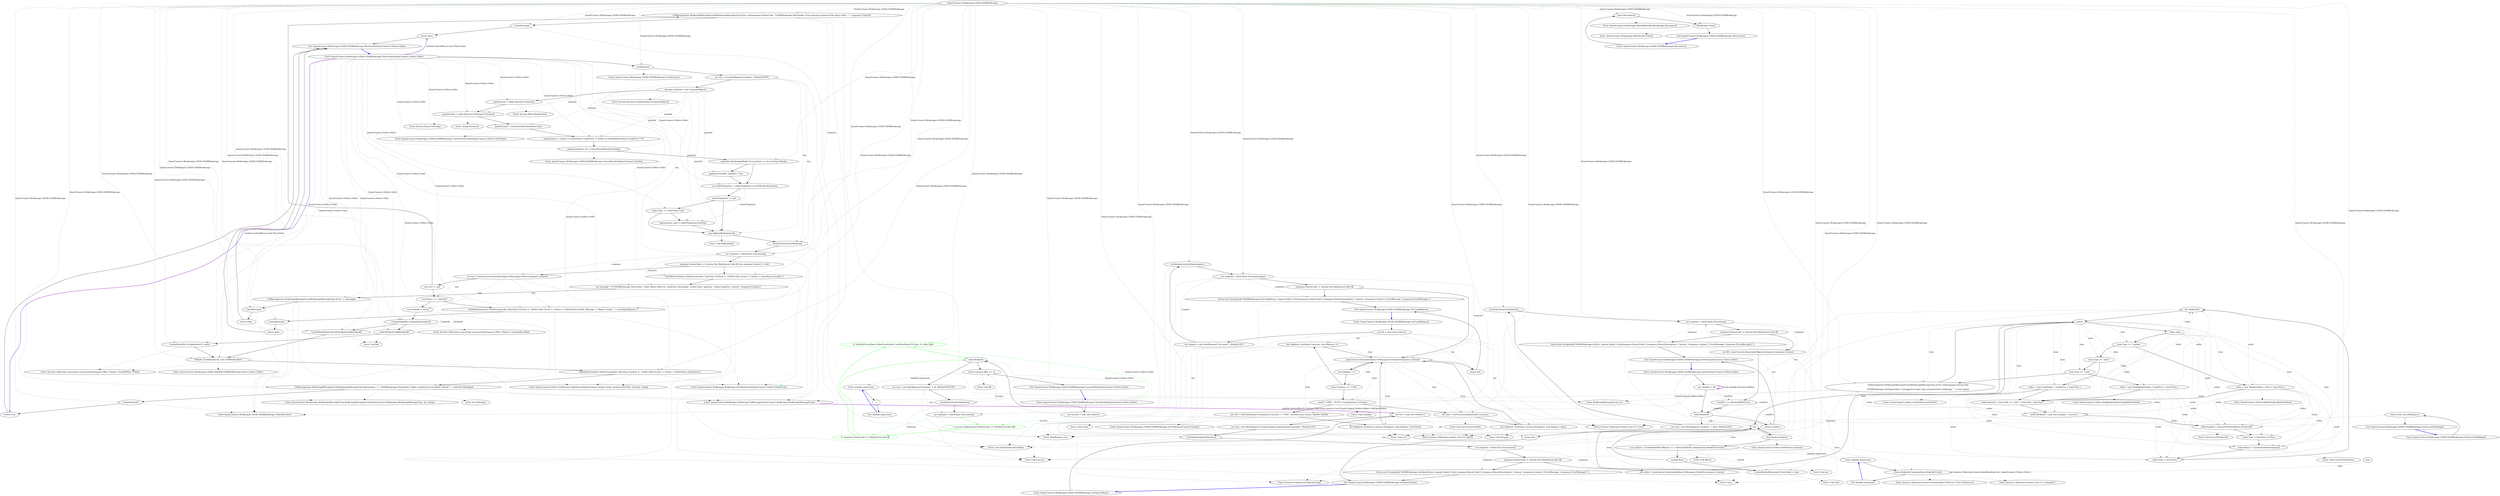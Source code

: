 digraph  {
d79 [cluster="QuantConnect.Brokerages.GDAX.GDAXBrokerage.CancelOrder(QuantConnect.Orders.Order)", color=green, community=0, label="0: OnOrderEvent(new OrderEvent(order, LastHeartbeatUtcTime, 0, order.Tag))", span="149-149"];
d179 [label="QuantConnect.Brokerages.GDAX.GDAXBrokerage", span=""];
d71 [cluster="QuantConnect.Brokerages.GDAX.GDAXBrokerage.CancelOrder(QuantConnect.Orders.Order)", label="Entry QuantConnect.Brokerages.GDAX.GDAXBrokerage.CancelOrder(QuantConnect.Orders.Order)", span="137-137"];
d78 [cluster="QuantConnect.Brokerages.GDAX.GDAXBrokerage.CancelOrder(QuantConnect.Orders.Order)", color=green, community=1, label="0: response.StatusCode == HttpStatusCode.OK", span="147-147"];
d73 [cluster="QuantConnect.Brokerages.GDAX.GDAXBrokerage.CancelOrder(QuantConnect.Orders.Order)", label="order.BrokerId", span="141-141"];
d59 [cluster="QuantConnect.Orders.OrderEvent.OrderEvent(QuantConnect.Orders.Order, System.DateTime, decimal, string)", label="Entry QuantConnect.Orders.OrderEvent.OrderEvent(QuantConnect.Orders.Order, System.DateTime, decimal, string)", span="144-144"];
d60 [cluster="QuantConnect.Brokerages.Brokerage.OnOrderEvent(QuantConnect.Orders.OrderEvent)", label="Entry QuantConnect.Brokerages.Brokerage.OnOrderEvent(QuantConnect.Orders.OrderEvent)", span="113-113"];
d77 [cluster="QuantConnect.Brokerages.GDAX.GDAXBrokerage.CancelOrder(QuantConnect.Orders.Order)", color=green, community=0, label="1: success.Add(response.StatusCode == HttpStatusCode.OK)", span="146-146"];
d72 [cluster="QuantConnect.Brokerages.GDAX.GDAXBrokerage.CancelOrder(QuantConnect.Orders.Order)", label="var success = new List<bool>()", span="139-139"];
d76 [cluster="QuantConnect.Brokerages.GDAX.GDAXBrokerage.CancelOrder(QuantConnect.Orders.Order)", label="var response = RestClient.Execute(req)", span="145-145"];
d83 [cluster="System.Collections.Generic.List<T>.Add(T)", label="Entry System.Collections.Generic.List<T>.Add(T)", span="0-0"];
d1 [cluster="QuantConnect.Brokerages.GDAX.GDAXBrokerage.PlaceOrder(QuantConnect.Orders.Order)", label="LockStream()", span="43-43"];
d9 [cluster="QuantConnect.Brokerages.GDAX.GDAXBrokerage.PlaceOrder(QuantConnect.Orders.Order)", label="_algorithm.BrokerageModel.AccountType == AccountType.Margin", span="55-55"];
d16 [cluster="QuantConnect.Brokerages.GDAX.GDAXBrokerage.PlaceOrder(QuantConnect.Orders.Order)", label="GetAuthenticationToken(req)", span="71-71"];
d17 [cluster="QuantConnect.Brokerages.GDAX.GDAXBrokerage.PlaceOrder(QuantConnect.Orders.Order)", label="var response = RestClient.Execute(req)", span="72-72"];
d21 [cluster="QuantConnect.Brokerages.GDAX.GDAXBrokerage.PlaceOrder(QuantConnect.Orders.Order)", label="OnMessage(new BrokerageMessageEvent(BrokerageMessageType.Error, (int)response.StatusCode, ''GDAXBrokerage.PlaceOrder: Error parsing response from place order: '' + response.Content))", span="80-80"];
d22 [cluster="QuantConnect.Brokerages.GDAX.GDAXBrokerage.PlaceOrder(QuantConnect.Orders.Order)", label="UnlockStream()", span="81-81"];
d25 [cluster="QuantConnect.Brokerages.GDAX.GDAXBrokerage.PlaceOrder(QuantConnect.Orders.Order)", label="OnOrderEvent(new OrderEvent(order, DateTime.UtcNow, 0, ''GDAX Order Event'') { Status = OrderStatus.Invalid, Message = ''Reject reason: '' + raw.RejectReason })", span="87-87"];
d26 [cluster="QuantConnect.Brokerages.GDAX.GDAXBrokerage.PlaceOrder(QuantConnect.Orders.Order)", label="UnlockStream()", span="88-88"];
d29 [cluster="QuantConnect.Brokerages.GDAX.GDAXBrokerage.PlaceOrder(QuantConnect.Orders.Order)", label="CachedOrderIDs.ContainsKey(order.Id)", span="93-93"];
d30 [cluster="QuantConnect.Brokerages.GDAX.GDAXBrokerage.PlaceOrder(QuantConnect.Orders.Order)", label="CachedOrderIDs[order.Id].BrokerId.Add(brokerId)", span="95-95"];
d32 [cluster="QuantConnect.Brokerages.GDAX.GDAXBrokerage.PlaceOrder(QuantConnect.Orders.Order)", label="CachedOrderIDs.TryAdd(order.Id, order)", span="100-100"];
d33 [cluster="QuantConnect.Brokerages.GDAX.GDAXBrokerage.PlaceOrder(QuantConnect.Orders.Order)", label="FillSplit.TryAdd(order.Id, new GDAXFill(order))", span="104-104"];
d34 [cluster="QuantConnect.Brokerages.GDAX.GDAXBrokerage.PlaceOrder(QuantConnect.Orders.Order)", label="OnOrderEvent(new OrderEvent(order, DateTime.UtcNow, 0, ''GDAX Order Event'') { Status = OrderStatus.Submitted })", span="107-107"];
d35 [cluster="QuantConnect.Brokerages.GDAX.GDAXBrokerage.PlaceOrder(QuantConnect.Orders.Order)", label="OnMessage(new BrokerageMessageEvent(BrokerageMessageType.Information, -1, ''GDAXBrokerage.PlaceOrder: Order completed successfully orderid:'' + order.Id.ToString()))", span="109-109"];
d36 [cluster="QuantConnect.Brokerages.GDAX.GDAXBrokerage.PlaceOrder(QuantConnect.Orders.Order)", label="UnlockStream()", span="110-110"];
d38 [cluster="QuantConnect.Brokerages.GDAX.GDAXBrokerage.PlaceOrder(QuantConnect.Orders.Order)", label="OnOrderEvent(new OrderEvent(order, DateTime.UtcNow, 0, ''GDAX Order Event'') { Status = OrderStatus.Invalid })", span="114-114"];
d40 [cluster="QuantConnect.Brokerages.GDAX.GDAXBrokerage.PlaceOrder(QuantConnect.Orders.Order)", label="OnMessage(new BrokerageMessageEvent(BrokerageMessageType.Error, -1, message))", span="117-117"];
d41 [cluster="QuantConnect.Brokerages.GDAX.GDAXBrokerage.PlaceOrder(QuantConnect.Orders.Order)", label="UnlockStream()", span="118-118"];
d75 [cluster="QuantConnect.Brokerages.GDAX.GDAXBrokerage.CancelOrder(QuantConnect.Orders.Order)", label="GetAuthenticationToken(req)", span="144-144"];
d89 [cluster="QuantConnect.Brokerages.GDAX.GDAXBrokerage.Disconnect()", label="base.Disconnect()", span="161-161"];
d90 [cluster="QuantConnect.Brokerages.GDAX.GDAXBrokerage.Disconnect()", label="WebSocket.Close()", span="163-163"];
d97 [cluster="QuantConnect.Brokerages.GDAX.GDAXBrokerage.GetOpenOrders()", label="GetAuthenticationToken(req)", span="175-175"];
d98 [cluster="QuantConnect.Brokerages.GDAX.GDAXBrokerage.GetOpenOrders()", label="var response = RestClient.Execute(req)", span="176-176"];
d110 [cluster="QuantConnect.Brokerages.GDAX.GDAXBrokerage.GetOpenOrders()", label="OnMessage(new BrokerageMessageEvent(BrokerageMessageType.Error, (int)response.StatusCode,\r\n                        ''GDAXBrokerage.GetOpenOrders: Unsupported order type returned from brokerage: '' + item.Type))", span="201-202"];
d113 [cluster="QuantConnect.Brokerages.GDAX.GDAXBrokerage.GetOpenOrders()", label="order.Symbol = ConvertProductId(item.ProductId)", span="208-208"];
d115 [cluster="QuantConnect.Brokerages.GDAX.GDAXBrokerage.GetOpenOrders()", label="order.Status = ConvertOrderStatus(item)", span="210-210"];
d120 [cluster="QuantConnect.Brokerages.GDAX.GDAXBrokerage.GetOpenOrders()", label="var cached = CachedOrderIDs.Where(c => c.Value.BrokerId.Contains(item.BrokerId.First()))", span="219-219"];
d122 [cluster="QuantConnect.Brokerages.GDAX.GDAXBrokerage.GetOpenOrders()", label="CachedOrderIDs[cached.First().Key] = item", span="222-222"];
d146 [cluster="QuantConnect.Brokerages.GDAX.GDAXBrokerage.GetCashBalance()", label="GetAuthenticationToken(request)", span="254-254"];
d147 [cluster="QuantConnect.Brokerages.GDAX.GDAXBrokerage.GetCashBalance()", label="var response = RestClient.Execute(request)", span="255-255"];
d155 [cluster="QuantConnect.Brokerages.GDAX.GDAXBrokerage.GetCashBalance()", label="var rate = GetConversionRate(item.Currency)", span="272-272"];
d157 [cluster="QuantConnect.Brokerages.GDAX.GDAXBrokerage.GetCashBalance()", label="var tick = GetTick(Symbol.Create(item.Currency + ''USD'', SecurityType.Crypto, Market.GDAX))", span="277-277"];
d171 [cluster="QuantConnect.Brokerages.GDAX.GDAXBrokerage.GetFee(QuantConnect.Orders.Order)", label="GetAuthenticationToken(req)", span="300-300"];
d172 [cluster="QuantConnect.Brokerages.GDAX.GDAXBrokerage.GetFee(QuantConnect.Orders.Order)", label="var response = RestClient.Execute(req)", span="301-301"];
d81 [cluster="QuantConnect.Brokerages.GDAX.GDAXBrokerage.CancelOrder(QuantConnect.Orders.Order)", label="Exit QuantConnect.Brokerages.GDAX.GDAXBrokerage.CancelOrder(QuantConnect.Orders.Order)", span="137-137"];
d74 [cluster="QuantConnect.Brokerages.GDAX.GDAXBrokerage.CancelOrder(QuantConnect.Orders.Order)", label="var req = new RestRequest(''/orders/'' + id, Method.DELETE)", span="143-143"];
d80 [cluster="QuantConnect.Brokerages.GDAX.GDAXBrokerage.CancelOrder(QuantConnect.Orders.Order)", label="return success.All(a => a);", span="153-153"];
d82 [cluster="System.Collections.Generic.List<T>.List()", label="Entry System.Collections.Generic.List<T>.List()", span="0-0"];
d54 [cluster="Unk.Execute", label="Entry Unk.Execute", span=""];
d117 [cluster="QuantConnect.Brokerages.GDAX.GDAXBrokerage.GetOpenOrders()", label="list.Add(order)", span="212-212"];
d153 [cluster="QuantConnect.Brokerages.GDAX.GDAXBrokerage.GetCashBalance()", label="list.Add(new Cash(item.Currency, item.Balance, 1))", span="268-268"];
d156 [cluster="QuantConnect.Brokerages.GDAX.GDAXBrokerage.GetCashBalance()", label="list.Add(new Cash(item.Currency.ToUpper(), item.Balance, rate))", span="273-273"];
d158 [cluster="QuantConnect.Brokerages.GDAX.GDAXBrokerage.GetCashBalance()", label="list.Add(new Cash(item.Currency.ToUpper(), item.Balance, tick.Price))", span="279-279"];
d0 [cluster="QuantConnect.Brokerages.GDAX.GDAXBrokerage.PlaceOrder(QuantConnect.Orders.Order)", label="Entry QuantConnect.Brokerages.GDAX.GDAXBrokerage.PlaceOrder(QuantConnect.Orders.Order)", span="41-41"];
d2 [cluster="QuantConnect.Brokerages.GDAX.GDAXBrokerage.PlaceOrder(QuantConnect.Orders.Order)", label="var req = new RestRequest(''/orders'', Method.POST)", span="45-45"];
d44 [cluster="QuantConnect.Brokerages.GDAX.GDAXBrokerage.LockStream()", label="Entry QuantConnect.Brokerages.GDAX.GDAXBrokerage.LockStream()", span="92-92"];
d8 [cluster="QuantConnect.Brokerages.GDAX.GDAXBrokerage.PlaceOrder(QuantConnect.Orders.Order)", label="payload.product_id = ConvertSymbol(order.Symbol)", span="53-53"];
d10 [cluster="QuantConnect.Brokerages.GDAX.GDAXBrokerage.PlaceOrder(QuantConnect.Orders.Order)", label="payload.overdraft_enabled = true", span="57-57"];
d11 [cluster="QuantConnect.Brokerages.GDAX.GDAXBrokerage.PlaceOrder(QuantConnect.Orders.Order)", label="var orderProperties = order.Properties as GDAXOrderProperties", span="60-60"];
d15 [cluster="QuantConnect.Brokerages.GDAX.GDAXBrokerage.PlaceOrder(QuantConnect.Orders.Order)", label="req.AddJsonBody(payload)", span="69-69"];
d53 [cluster="Unk.GetAuthenticationToken", label="Entry Unk.GetAuthenticationToken", span=""];
d18 [cluster="QuantConnect.Brokerages.GDAX.GDAXBrokerage.PlaceOrder(QuantConnect.Orders.Order)", label="response.StatusCode == System.Net.HttpStatusCode.OK && response.Content != null", span="74-74"];
d19 [cluster="QuantConnect.Brokerages.GDAX.GDAXBrokerage.PlaceOrder(QuantConnect.Orders.Order)", label="var raw = JsonConvert.DeserializeObject<Messages.Order>(response.Content)", span="76-76"];
d39 [cluster="QuantConnect.Brokerages.GDAX.GDAXBrokerage.PlaceOrder(QuantConnect.Orders.Order)", label="var message = $''GDAXBrokerage.PlaceOrder: Order failed Order Id: {order.Id} timestamp: {order.Time} quantity: {order.Quantity} content: {response.Content}''", span="116-116"];
d20 [cluster="QuantConnect.Brokerages.GDAX.GDAXBrokerage.PlaceOrder(QuantConnect.Orders.Order)", label="raw?.Id == null", span="78-78"];
d56 [cluster="BrokerageMessageEvent.cstr", label="Entry BrokerageMessageEvent.cstr", span=""];
d57 [cluster="QuantConnect.Brokerages.Brokerage.OnMessage(QuantConnect.Brokerages.BrokerageMessageEvent)", label="Entry QuantConnect.Brokerages.Brokerage.OnMessage(QuantConnect.Brokerages.BrokerageMessageEvent)", span="170-170"];
d23 [cluster="QuantConnect.Brokerages.GDAX.GDAXBrokerage.PlaceOrder(QuantConnect.Orders.Order)", label="return false;", span="82-82"];
d58 [cluster="QuantConnect.Brokerages.GDAX.GDAXBrokerage.UnlockStream()", label="Entry QuantConnect.Brokerages.GDAX.GDAXBrokerage.UnlockStream()", span="101-101"];
d24 [cluster="QuantConnect.Brokerages.GDAX.GDAXBrokerage.PlaceOrder(QuantConnect.Orders.Order)", label="raw.Status == ''rejected''", span="85-85"];
d27 [cluster="QuantConnect.Brokerages.GDAX.GDAXBrokerage.PlaceOrder(QuantConnect.Orders.Order)", label="return false;", span="89-89"];
d28 [cluster="QuantConnect.Brokerages.GDAX.GDAXBrokerage.PlaceOrder(QuantConnect.Orders.Order)", label="var brokerId = raw.Id", span="92-92"];
d31 [cluster="QuantConnect.Brokerages.GDAX.GDAXBrokerage.PlaceOrder(QuantConnect.Orders.Order)", label="order.BrokerId.Add(brokerId)", span="99-99"];
d61 [cluster="System.Collections.Concurrent.ConcurrentDictionary<TKey, TValue>.ContainsKey(TKey)", label="Entry System.Collections.Concurrent.ConcurrentDictionary<TKey, TValue>.ContainsKey(TKey)", span="0-0"];
d62 [cluster="Unk.Add", label="Entry Unk.Add", span=""];
d63 [cluster="System.Collections.Concurrent.ConcurrentDictionary<TKey, TValue>.TryAdd(TKey, TValue)", label="Entry System.Collections.Concurrent.ConcurrentDictionary<TKey, TValue>.TryAdd(TKey, TValue)", span="0-0"];
d64 [cluster="QuantConnect.Brokerages.GDAX.GDAXFill.GDAXFill(QuantConnect.Orders.Order)", label="Entry QuantConnect.Brokerages.GDAX.GDAXFill.GDAXFill(QuantConnect.Orders.Order)", span="49-49"];
d65 [cluster="QuantConnect.Brokerages.BrokerageMessageEvent.BrokerageMessageEvent(QuantConnect.Brokerages.BrokerageMessageType, int, string)", label="Entry QuantConnect.Brokerages.BrokerageMessageEvent.BrokerageMessageEvent(QuantConnect.Brokerages.BrokerageMessageType, int, string)", span="43-43"];
d66 [cluster="int.ToString()", label="Entry int.ToString()", span="0-0"];
d37 [cluster="QuantConnect.Brokerages.GDAX.GDAXBrokerage.PlaceOrder(QuantConnect.Orders.Order)", label="return true;", span="111-111"];
d42 [cluster="QuantConnect.Brokerages.GDAX.GDAXBrokerage.PlaceOrder(QuantConnect.Orders.Order)", label="return false;", span="119-119"];
d88 [cluster="QuantConnect.Brokerages.GDAX.GDAXBrokerage.Disconnect()", label="Entry QuantConnect.Brokerages.GDAX.GDAXBrokerage.Disconnect()", span="159-159"];
d92 [cluster="QuantConnect.Brokerages.BaseWebsocketsBrokerage.Disconnect()", label="Entry QuantConnect.Brokerages.BaseWebsocketsBrokerage.Disconnect()", span="219-219"];
d91 [cluster="QuantConnect.Brokerages.GDAX.GDAXBrokerage.Disconnect()", label="Exit QuantConnect.Brokerages.GDAX.GDAXBrokerage.Disconnect()", span="159-159"];
d93 [cluster="QuantConnect.Brokerages.IWebSocket.Close()", label="Entry QuantConnect.Brokerages.IWebSocket.Close()", span="45-45"];
d96 [cluster="QuantConnect.Brokerages.GDAX.GDAXBrokerage.GetOpenOrders()", label="var req = new RestRequest(''/orders?status=open&status=pending'', Method.GET)", span="174-174"];
d99 [cluster="QuantConnect.Brokerages.GDAX.GDAXBrokerage.GetOpenOrders()", label="response.StatusCode != System.Net.HttpStatusCode.OK", span="178-178"];
d100 [cluster="QuantConnect.Brokerages.GDAX.GDAXBrokerage.GetOpenOrders()", label="throw new Exception($''GDAXBrokerage.GetOpenOrders: request failed: [{(int) response.StatusCode}] {response.StatusDescription}, Content: {response.Content}, ErrorMessage: {response.ErrorMessage}'');", span="180-180"];
d101 [cluster="QuantConnect.Brokerages.GDAX.GDAXBrokerage.GetOpenOrders()", label="var orders = JsonConvert.DeserializeObject<Messages.Order[]>(response.Content)", span="183-183"];
d102 [cluster="QuantConnect.Brokerages.GDAX.GDAXBrokerage.GetOpenOrders()", label=orders, span="184-184"];
d108 [cluster="QuantConnect.Brokerages.GDAX.GDAXBrokerage.GetOpenOrders()", label="item.Type == ''stop''", span="195-195"];
d103 [cluster="QuantConnect.Brokerages.GDAX.GDAXBrokerage.GetOpenOrders()", label="Order order", span="186-186"];
d105 [cluster="QuantConnect.Brokerages.GDAX.GDAXBrokerage.GetOpenOrders()", label="order = new MarketOrder { Price = item.Price }", span="189-189"];
d107 [cluster="QuantConnect.Brokerages.GDAX.GDAXBrokerage.GetOpenOrders()", label="order = new LimitOrder { LimitPrice = item.Price }", span="193-193"];
d109 [cluster="QuantConnect.Brokerages.GDAX.GDAXBrokerage.GetOpenOrders()", label="order = new StopMarketOrder { StopPrice = item.Price }", span="197-197"];
d112 [cluster="QuantConnect.Brokerages.GDAX.GDAXBrokerage.GetOpenOrders()", label="order.BrokerId = new List<string> { item.Id }", span="207-207"];
d114 [cluster="QuantConnect.Brokerages.GDAX.GDAXBrokerage.GetOpenOrders()", label="order.Time = DateTime.UtcNow", span="209-209"];
d129 [cluster="Unk.ConvertProductId", label="Entry Unk.ConvertProductId", span=""];
d116 [cluster="QuantConnect.Brokerages.GDAX.GDAXBrokerage.GetOpenOrders()", label="order.Price = item.Price", span="211-211"];
d130 [cluster="Unk.ConvertOrderStatus", label="Entry Unk.ConvertOrderStatus", span=""];
d118 [cluster="QuantConnect.Brokerages.GDAX.GDAXBrokerage.GetOpenOrders()", label=list, span="215-215"];
d119 [cluster="QuantConnect.Brokerages.GDAX.GDAXBrokerage.GetOpenOrders()", label="item.Status.IsOpen()", span="217-217"];
d121 [cluster="QuantConnect.Brokerages.GDAX.GDAXBrokerage.GetOpenOrders()", label="cached.Any()", span="220-220"];
d132 [cluster="Unk.Where", label="Entry Unk.Where", span=""];
d135 [cluster="lambda expression", label="Entry lambda expression", span="219-219"];
d134 [cluster="Unk.First", label="Entry Unk.First", span=""];
d145 [cluster="QuantConnect.Brokerages.GDAX.GDAXBrokerage.GetCashBalance()", label="var request = new RestRequest(''/accounts'', Method.GET)", span="253-253"];
d148 [cluster="QuantConnect.Brokerages.GDAX.GDAXBrokerage.GetCashBalance()", label="response.StatusCode != System.Net.HttpStatusCode.OK", span="257-257"];
d149 [cluster="QuantConnect.Brokerages.GDAX.GDAXBrokerage.GetCashBalance()", label="throw new Exception($''GDAXBrokerage.GetCashBalance: request failed: [{(int)response.StatusCode}] {response.StatusDescription}, Content: {response.Content}, ErrorMessage: {response.ErrorMessage}'');", span="259-259"];
d150 [cluster="QuantConnect.Brokerages.GDAX.GDAXBrokerage.GetCashBalance()", label="JsonConvert.DeserializeObject<Messages.Account[]>(response.Content)", span="262-262"];
d154 [cluster="QuantConnect.Brokerages.GDAX.GDAXBrokerage.GetCashBalance()", label="new[] {''GBP'', ''EUR''}.Contains(item.Currency)", span="270-270"];
d163 [cluster="Unk.GetConversionRate", label="Entry Unk.GetConversionRate", span=""];
d165 [cluster="Unk.Create", label="Entry Unk.Create", span=""];
d166 [cluster="QuantConnect.Brokerages.GDAX.GDAXBrokerage.GetTick(QuantConnect.Symbol)", label="Entry QuantConnect.Brokerages.GDAX.GDAXBrokerage.GetTick(QuantConnect.Symbol)", span="428-428"];
d170 [cluster="QuantConnect.Brokerages.GDAX.GDAXBrokerage.GetFee(QuantConnect.Orders.Order)", label="var req = new RestRequest(''/orders/'' + item, Method.GET)", span="299-299"];
d173 [cluster="QuantConnect.Brokerages.GDAX.GDAXBrokerage.GetFee(QuantConnect.Orders.Order)", label="response.StatusCode != System.Net.HttpStatusCode.OK", span="303-303"];
d174 [cluster="QuantConnect.Brokerages.GDAX.GDAXBrokerage.GetFee(QuantConnect.Orders.Order)", label="throw new Exception($''GDAXBrokerage.GetFee: request failed: [{(int)response.StatusCode}] {response.StatusDescription}, Content: {response.Content}, ErrorMessage: {response.ErrorMessage}'');", span="305-305"];
d175 [cluster="QuantConnect.Brokerages.GDAX.GDAXBrokerage.GetFee(QuantConnect.Orders.Order)", label="var fill = JsonConvert.DeserializeObject<dynamic>(response.Content)", span="308-308"];
d45 [cluster="RestRequest.cstr", label="Entry RestRequest.cstr", span=""];
d84 [cluster="Unk.All", label="Entry Unk.All", span=""];
d85 [cluster="lambda expression", label="Entry lambda expression", span="153-153"];
d95 [cluster="QuantConnect.Brokerages.GDAX.GDAXBrokerage.GetOpenOrders()", label="var list = new List<Order>()", span="172-172"];
d141 [cluster="QuantConnect.Brokerages.GDAX.GDAXBrokerage.GetAccountHoldings()", label="return new List<Holding>();", span="242-242"];
d144 [cluster="QuantConnect.Brokerages.GDAX.GDAXBrokerage.GetCashBalance()", label="var list = new List<Cash>()", span="251-251"];
d152 [cluster="QuantConnect.Brokerages.GDAX.GDAXBrokerage.GetCashBalance()", label="item.Currency == ''USD''", span="266-266"];
d161 [cluster="Cash.cstr", label="Entry Cash.cstr", span=""];
d164 [cluster="Unk.ToUpper", label="Entry Unk.ToUpper", span=""];
d43 [cluster="QuantConnect.Brokerages.GDAX.GDAXBrokerage.PlaceOrder(QuantConnect.Orders.Order)", label="Exit QuantConnect.Brokerages.GDAX.GDAXBrokerage.PlaceOrder(QuantConnect.Orders.Order)", span="41-41"];
d4 [cluster="QuantConnect.Brokerages.GDAX.GDAXBrokerage.PlaceOrder(QuantConnect.Orders.Order)", label="payload.size = Math.Abs(order.Quantity)", span="49-49"];
d5 [cluster="QuantConnect.Brokerages.GDAX.GDAXBrokerage.PlaceOrder(QuantConnect.Orders.Order)", label="payload.side = order.Direction.ToString().ToLower()", span="50-50"];
d6 [cluster="QuantConnect.Brokerages.GDAX.GDAXBrokerage.PlaceOrder(QuantConnect.Orders.Order)", label="payload.type = ConvertOrderType(order.Type)", span="51-51"];
d7 [cluster="QuantConnect.Brokerages.GDAX.GDAXBrokerage.PlaceOrder(QuantConnect.Orders.Order)", label="payload.price = (order as LimitOrder)?.LimitPrice ?? ((order as StopMarketOrder)?.StopPrice ?? 0)", span="52-52"];
d13 [cluster="QuantConnect.Brokerages.GDAX.GDAXBrokerage.PlaceOrder(QuantConnect.Orders.Order)", label="order.Type == OrderType.Limit", span="63-63"];
d3 [cluster="QuantConnect.Brokerages.GDAX.GDAXBrokerage.PlaceOrder(QuantConnect.Orders.Order)", label="dynamic payload = new ExpandoObject()", span="47-47"];
d51 [cluster="QuantConnect.Brokerages.GDAX.GDAXBrokerage.ConvertSymbol(QuantConnect.Symbol)", label="Entry QuantConnect.Brokerages.GDAX.GDAXBrokerage.ConvertSymbol(QuantConnect.Symbol)", span="127-127"];
d12 [cluster="QuantConnect.Brokerages.GDAX.GDAXBrokerage.PlaceOrder(QuantConnect.Orders.Order)", label="orderProperties != null", span="61-61"];
d14 [cluster="QuantConnect.Brokerages.GDAX.GDAXBrokerage.PlaceOrder(QuantConnect.Orders.Order)", label="payload.post_only = orderProperties.PostOnly", span="65-65"];
d52 [cluster="Unk.AddJsonBody", label="Entry Unk.AddJsonBody", span=""];
d55 [cluster="Unk.>", label="Entry Unk.>", span=""];
d124 [cluster="QuantConnect.Brokerages.GDAX.GDAXBrokerage.GetOpenOrders()", label="Exit QuantConnect.Brokerages.GDAX.GDAXBrokerage.GetOpenOrders()", span="170-170"];
d125 [cluster="System.Exception.Exception(string)", label="Entry System.Exception.Exception(string)", span="0-0"];
d104 [cluster="QuantConnect.Brokerages.GDAX.GDAXBrokerage.GetOpenOrders()", label="item.Type == ''market''", span="187-187"];
d106 [cluster="QuantConnect.Brokerages.GDAX.GDAXBrokerage.GetOpenOrders()", label="item.Type == ''limit''", span="191-191"];
d111 [cluster="QuantConnect.Brokerages.GDAX.GDAXBrokerage.GetOpenOrders()", label="order.Quantity = item.Side == ''sell'' ? -item.Size : item.Size", span="206-206"];
d126 [cluster="QuantConnect.Orders.MarketOrder.MarketOrder()", label="Entry QuantConnect.Orders.MarketOrder.MarketOrder()", span="29-29"];
d127 [cluster="QuantConnect.Orders.LimitOrder.LimitOrder()", label="Entry QuantConnect.Orders.LimitOrder.LimitOrder()", span="42-42"];
d128 [cluster="QuantConnect.Orders.StopMarketOrder.StopMarketOrder()", label="Entry QuantConnect.Orders.StopMarketOrder.StopMarketOrder()", span="42-42"];
d123 [cluster="QuantConnect.Brokerages.GDAX.GDAXBrokerage.GetOpenOrders()", label="return list;", span="227-227"];
d136 [cluster="lambda expression", label="c.Value.BrokerId.Contains(item.BrokerId.First())", span="219-219"];
d131 [cluster="QuantConnect.Orders.OrderStatus.IsOpen()", label="Entry QuantConnect.Orders.OrderStatus.IsOpen()", span="39-39"];
d133 [cluster="Unk.Any", label="Entry Unk.Any", span=""];
d137 [cluster="lambda expression", label="Exit lambda expression", span="219-219"];
d160 [cluster="QuantConnect.Brokerages.GDAX.GDAXBrokerage.GetCashBalance()", label="Exit QuantConnect.Brokerages.GDAX.GDAXBrokerage.GetCashBalance()", span="249-249"];
d151 [cluster="QuantConnect.Brokerages.GDAX.GDAXBrokerage.GetCashBalance()", label="item.Balance > 0", span="264-264"];
d159 [cluster="QuantConnect.Brokerages.GDAX.GDAXBrokerage.GetCashBalance()", label="return list;", span="284-284"];
d162 [cluster="Unk.Contains", label="Entry Unk.Contains", span=""];
d169 [cluster="QuantConnect.Brokerages.GDAX.GDAXBrokerage.GetFee(QuantConnect.Orders.Order)", label="order.BrokerId", span="297-297"];
d178 [cluster="QuantConnect.Brokerages.GDAX.GDAXBrokerage.GetFee(QuantConnect.Orders.Order)", label="Exit QuantConnect.Brokerages.GDAX.GDAXBrokerage.GetFee(QuantConnect.Orders.Order)", span="293-293"];
d176 [cluster="QuantConnect.Brokerages.GDAX.GDAXBrokerage.GetFee(QuantConnect.Orders.Order)", label="totalFee += (decimal)fill.fill_fees", span="310-310"];
d87 [cluster="lambda expression", label="Exit lambda expression", span="153-153"];
d86 [cluster="lambda expression", label=a, span="153-153"];
d94 [cluster="QuantConnect.Brokerages.GDAX.GDAXBrokerage.GetOpenOrders()", label="Entry QuantConnect.Brokerages.GDAX.GDAXBrokerage.GetOpenOrders()", span="170-170"];
d140 [cluster="QuantConnect.Brokerages.GDAX.GDAXBrokerage.GetAccountHoldings()", label="Entry QuantConnect.Brokerages.GDAX.GDAXBrokerage.GetAccountHoldings()", span="235-235"];
d142 [cluster="QuantConnect.Brokerages.GDAX.GDAXBrokerage.GetAccountHoldings()", label="Exit QuantConnect.Brokerages.GDAX.GDAXBrokerage.GetAccountHoldings()", span="235-235"];
d143 [cluster="QuantConnect.Brokerages.GDAX.GDAXBrokerage.GetCashBalance()", label="Entry QuantConnect.Brokerages.GDAX.GDAXBrokerage.GetCashBalance()", span="249-249"];
d47 [cluster="System.Math.Abs(decimal)", label="Entry System.Math.Abs(decimal)", span="0-0"];
d48 [cluster="System.Enum.ToString()", label="Entry System.Enum.ToString()", span="0-0"];
d49 [cluster="string.ToLower()", label="Entry string.ToLower()", span="0-0"];
d50 [cluster="QuantConnect.Brokerages.GDAX.GDAXBrokerage.ConvertOrderType(QuantConnect.Orders.OrderType)", label="Entry QuantConnect.Brokerages.GDAX.GDAXBrokerage.ConvertOrderType(QuantConnect.Orders.OrderType)", span="98-98"];
d46 [cluster="System.Dynamic.ExpandoObject.ExpandoObject()", label="Entry System.Dynamic.ExpandoObject.ExpandoObject()", span="0-0"];
d180 [label=item, span=""];
d138 [cluster="System.Collections.Generic.IEnumerable<TSource>.First<TSource>()", label="Entry System.Collections.Generic.IEnumerable<TSource>.First<TSource>()", span="0-0"];
d139 [cluster="System.Collections.Generic.List<T>.Contains(T)", label="Entry System.Collections.Generic.List<T>.Contains(T)", span="0-0"];
d167 [cluster="QuantConnect.Brokerages.GDAX.GDAXBrokerage.GetFee(QuantConnect.Orders.Order)", label="Entry QuantConnect.Brokerages.GDAX.GDAXBrokerage.GetFee(QuantConnect.Orders.Order)", span="293-293"];
d168 [cluster="QuantConnect.Brokerages.GDAX.GDAXBrokerage.GetFee(QuantConnect.Orders.Order)", label="var totalFee = 0m", span="295-295"];
d177 [cluster="QuantConnect.Brokerages.GDAX.GDAXBrokerage.GetFee(QuantConnect.Orders.Order)", label="return totalFee;", span="313-313"];
d79 -> d73  [color=green, key=0, style=solid];
d79 -> d59  [color=green, key=2, style=dotted];
d79 -> d60  [color=green, key=2, style=dotted];
d179 -> d79  [color=green, key=1, label="QuantConnect.Brokerages.GDAX.GDAXBrokerage", style=dashed];
d179 -> d1  [color=darkseagreen4, key=1, label="QuantConnect.Brokerages.GDAX.GDAXBrokerage", style=dashed];
d179 -> d9  [color=darkseagreen4, key=1, label="QuantConnect.Brokerages.GDAX.GDAXBrokerage", style=dashed];
d179 -> d16  [color=darkseagreen4, key=1, label="QuantConnect.Brokerages.GDAX.GDAXBrokerage", style=dashed];
d179 -> d17  [color=darkseagreen4, key=1, label="QuantConnect.Brokerages.GDAX.GDAXBrokerage", style=dashed];
d179 -> d21  [color=darkseagreen4, key=1, label="QuantConnect.Brokerages.GDAX.GDAXBrokerage", style=dashed];
d179 -> d22  [color=darkseagreen4, key=1, label="QuantConnect.Brokerages.GDAX.GDAXBrokerage", style=dashed];
d179 -> d25  [color=darkseagreen4, key=1, label="QuantConnect.Brokerages.GDAX.GDAXBrokerage", style=dashed];
d179 -> d26  [color=darkseagreen4, key=1, label="QuantConnect.Brokerages.GDAX.GDAXBrokerage", style=dashed];
d179 -> d29  [color=darkseagreen4, key=1, label="QuantConnect.Brokerages.GDAX.GDAXBrokerage", style=dashed];
d179 -> d30  [color=darkseagreen4, key=1, label="QuantConnect.Brokerages.GDAX.GDAXBrokerage", style=dashed];
d179 -> d32  [color=darkseagreen4, key=1, label="QuantConnect.Brokerages.GDAX.GDAXBrokerage", style=dashed];
d179 -> d33  [color=darkseagreen4, key=1, label="QuantConnect.Brokerages.GDAX.GDAXBrokerage", style=dashed];
d179 -> d34  [color=darkseagreen4, key=1, label="QuantConnect.Brokerages.GDAX.GDAXBrokerage", style=dashed];
d179 -> d35  [color=darkseagreen4, key=1, label="QuantConnect.Brokerages.GDAX.GDAXBrokerage", style=dashed];
d179 -> d36  [color=darkseagreen4, key=1, label="QuantConnect.Brokerages.GDAX.GDAXBrokerage", style=dashed];
d179 -> d38  [color=darkseagreen4, key=1, label="QuantConnect.Brokerages.GDAX.GDAXBrokerage", style=dashed];
d179 -> d40  [color=darkseagreen4, key=1, label="QuantConnect.Brokerages.GDAX.GDAXBrokerage", style=dashed];
d179 -> d41  [color=darkseagreen4, key=1, label="QuantConnect.Brokerages.GDAX.GDAXBrokerage", style=dashed];
d179 -> d75  [color=darkseagreen4, key=1, label="QuantConnect.Brokerages.GDAX.GDAXBrokerage", style=dashed];
d179 -> d76  [color=darkseagreen4, key=1, label="QuantConnect.Brokerages.GDAX.GDAXBrokerage", style=dashed];
d179 -> d89  [color=darkseagreen4, key=1, label="QuantConnect.Brokerages.GDAX.GDAXBrokerage", style=dashed];
d179 -> d90  [color=darkseagreen4, key=1, label="QuantConnect.Brokerages.GDAX.GDAXBrokerage", style=dashed];
d179 -> d97  [color=darkseagreen4, key=1, label="QuantConnect.Brokerages.GDAX.GDAXBrokerage", style=dashed];
d179 -> d98  [color=darkseagreen4, key=1, label="QuantConnect.Brokerages.GDAX.GDAXBrokerage", style=dashed];
d179 -> d110  [color=darkseagreen4, key=1, label="QuantConnect.Brokerages.GDAX.GDAXBrokerage", style=dashed];
d179 -> d113  [color=darkseagreen4, key=1, label="QuantConnect.Brokerages.GDAX.GDAXBrokerage", style=dashed];
d179 -> d115  [color=darkseagreen4, key=1, label="QuantConnect.Brokerages.GDAX.GDAXBrokerage", style=dashed];
d179 -> d120  [color=darkseagreen4, key=1, label="QuantConnect.Brokerages.GDAX.GDAXBrokerage", style=dashed];
d179 -> d122  [color=darkseagreen4, key=1, label="QuantConnect.Brokerages.GDAX.GDAXBrokerage", style=dashed];
d179 -> d146  [color=darkseagreen4, key=1, label="QuantConnect.Brokerages.GDAX.GDAXBrokerage", style=dashed];
d179 -> d147  [color=darkseagreen4, key=1, label="QuantConnect.Brokerages.GDAX.GDAXBrokerage", style=dashed];
d179 -> d155  [color=darkseagreen4, key=1, label="QuantConnect.Brokerages.GDAX.GDAXBrokerage", style=dashed];
d179 -> d157  [color=darkseagreen4, key=1, label="QuantConnect.Brokerages.GDAX.GDAXBrokerage", style=dashed];
d179 -> d171  [color=darkseagreen4, key=1, label="QuantConnect.Brokerages.GDAX.GDAXBrokerage", style=dashed];
d179 -> d172  [color=darkseagreen4, key=1, label="QuantConnect.Brokerages.GDAX.GDAXBrokerage", style=dashed];
d71 -> d79  [color=green, key=1, label="QuantConnect.Orders.Order", style=dashed];
d71 -> d72  [key=0, style=solid];
d71 -> d73  [color=darkseagreen4, key=1, label="QuantConnect.Orders.Order", style=dashed];
d78 -> d79  [color=green, key=0, style=solid];
d78 -> d73  [color=green, key=0, style=solid];
d73 -> d74  [key=0, style=solid];
d73 -> d80  [key=0, style=solid];
d77 -> d78  [color=green, key=0, style=solid];
d77 -> d83  [color=green, key=2, style=dotted];
d72 -> d77  [color=green, key=1, label=success, style=dashed];
d72 -> d73  [key=0, style=solid];
d72 -> d82  [key=2, style=dotted];
d72 -> d80  [color=darkseagreen4, key=1, label=success, style=dashed];
d76 -> d77  [color=green, key=0, style=solid];
d76 -> d78  [color=green, key=1, label=response, style=dashed];
d76 -> d54  [key=2, style=dotted];
d1 -> d2  [key=0, style=solid];
d1 -> d44  [key=2, style=dotted];
d9 -> d10  [key=0, style=solid];
d9 -> d11  [key=0, style=solid];
d16 -> d17  [key=0, style=solid];
d16 -> d53  [key=2, style=dotted];
d17 -> d18  [key=0, style=solid];
d17 -> d54  [key=2, style=dotted];
d17 -> d19  [color=darkseagreen4, key=1, label=response, style=dashed];
d17 -> d21  [color=darkseagreen4, key=1, label=response, style=dashed];
d17 -> d39  [color=darkseagreen4, key=1, label=response, style=dashed];
d21 -> d22  [key=0, style=solid];
d21 -> d56  [key=2, style=dotted];
d21 -> d57  [key=2, style=dotted];
d22 -> d23  [key=0, style=solid];
d22 -> d58  [key=2, style=dotted];
d25 -> d59  [key=2, style=dotted];
d25 -> d60  [key=2, style=dotted];
d25 -> d26  [key=0, style=solid];
d26 -> d27  [key=0, style=solid];
d26 -> d58  [key=2, style=dotted];
d29 -> d30  [key=0, style=solid];
d29 -> d31  [key=0, style=solid];
d29 -> d61  [key=2, style=dotted];
d30 -> d33  [key=0, style=solid];
d30 -> d62  [key=2, style=dotted];
d32 -> d33  [key=0, style=solid];
d32 -> d63  [key=2, style=dotted];
d33 -> d34  [key=0, style=solid];
d33 -> d64  [key=2, style=dotted];
d33 -> d63  [key=2, style=dotted];
d34 -> d59  [key=2, style=dotted];
d34 -> d60  [key=2, style=dotted];
d34 -> d35  [key=0, style=solid];
d35 -> d36  [key=0, style=solid];
d35 -> d65  [key=2, style=dotted];
d35 -> d66  [key=2, style=dotted];
d35 -> d57  [key=2, style=dotted];
d36 -> d37  [key=0, style=solid];
d36 -> d58  [key=2, style=dotted];
d38 -> d59  [key=2, style=dotted];
d38 -> d60  [key=2, style=dotted];
d38 -> d39  [key=0, style=solid];
d40 -> d41  [key=0, style=solid];
d40 -> d65  [key=2, style=dotted];
d40 -> d57  [key=2, style=dotted];
d41 -> d42  [key=0, style=solid];
d41 -> d58  [key=2, style=dotted];
d75 -> d76  [key=0, style=solid];
d75 -> d53  [key=2, style=dotted];
d89 -> d90  [key=0, style=solid];
d89 -> d92  [key=2, style=dotted];
d90 -> d91  [key=0, style=solid];
d90 -> d93  [key=2, style=dotted];
d97 -> d98  [key=0, style=solid];
d97 -> d53  [key=2, style=dotted];
d98 -> d99  [key=0, style=solid];
d98 -> d54  [key=2, style=dotted];
d98 -> d100  [color=darkseagreen4, key=1, label=response, style=dashed];
d98 -> d101  [color=darkseagreen4, key=1, label=response, style=dashed];
d98 -> d110  [color=darkseagreen4, key=1, label=response, style=dashed];
d110 -> d102  [key=0, style=solid];
d110 -> d56  [key=2, style=dotted];
d110 -> d57  [key=2, style=dotted];
d113 -> d114  [key=0, style=solid];
d113 -> d129  [key=2, style=dotted];
d115 -> d116  [key=0, style=solid];
d115 -> d130  [key=2, style=dotted];
d120 -> d121  [key=0, style=solid];
d120 -> d132  [key=2, style=dotted];
d120 -> d135  [color=darkseagreen4, key=1, label="lambda expression", style=dashed];
d120 -> d122  [color=darkseagreen4, key=1, label=cached, style=dashed];
d122 -> d118  [key=0, style=solid];
d122 -> d134  [key=2, style=dotted];
d146 -> d147  [key=0, style=solid];
d146 -> d53  [key=2, style=dotted];
d147 -> d148  [key=0, style=solid];
d147 -> d54  [key=2, style=dotted];
d147 -> d149  [color=darkseagreen4, key=1, label=response, style=dashed];
d147 -> d150  [color=darkseagreen4, key=1, label=response, style=dashed];
d155 -> d156  [key=0, style=solid];
d155 -> d163  [key=2, style=dotted];
d157 -> d158  [key=0, style=solid];
d157 -> d165  [key=2, style=dotted];
d157 -> d166  [key=2, style=dotted];
d171 -> d172  [key=0, style=solid];
d171 -> d53  [key=2, style=dotted];
d172 -> d173  [key=0, style=solid];
d172 -> d54  [key=2, style=dotted];
d172 -> d174  [color=darkseagreen4, key=1, label=response, style=dashed];
d172 -> d175  [color=darkseagreen4, key=1, label=response, style=dashed];
d81 -> d71  [color=blue, key=0, style=bold];
d74 -> d76  [color=darkseagreen4, key=1, label=req, style=dashed];
d74 -> d75  [key=0, style=solid];
d74 -> d45  [key=2, style=dotted];
d80 -> d81  [key=0, style=solid];
d80 -> d84  [key=2, style=dotted];
d80 -> d85  [color=darkseagreen4, key=1, label="lambda expression", style=dashed];
d117 -> d83  [key=2, style=dotted];
d117 -> d102  [key=0, style=solid];
d153 -> d83  [key=2, style=dotted];
d153 -> d150  [key=0, style=solid];
d153 -> d161  [key=2, style=dotted];
d156 -> d83  [key=2, style=dotted];
d156 -> d150  [key=0, style=solid];
d156 -> d161  [key=2, style=dotted];
d156 -> d164  [key=2, style=dotted];
d158 -> d83  [key=2, style=dotted];
d158 -> d150  [key=0, style=solid];
d158 -> d161  [key=2, style=dotted];
d158 -> d164  [key=2, style=dotted];
d0 -> d1  [key=0, style=solid];
d0 -> d25  [color=darkseagreen4, key=1, label="QuantConnect.Orders.Order", style=dashed];
d0 -> d29  [color=darkseagreen4, key=1, label="QuantConnect.Orders.Order", style=dashed];
d0 -> d30  [color=darkseagreen4, key=1, label="QuantConnect.Orders.Order", style=dashed];
d0 -> d32  [color=darkseagreen4, key=1, label="QuantConnect.Orders.Order", style=dashed];
d0 -> d33  [color=darkseagreen4, key=1, label="QuantConnect.Orders.Order", style=dashed];
d0 -> d34  [color=darkseagreen4, key=1, label="QuantConnect.Orders.Order", style=dashed];
d0 -> d35  [color=darkseagreen4, key=1, label="QuantConnect.Orders.Order", style=dashed];
d0 -> d38  [color=darkseagreen4, key=1, label="QuantConnect.Orders.Order", style=dashed];
d0 -> d4  [color=darkseagreen4, key=1, label="QuantConnect.Orders.Order", style=dashed];
d0 -> d5  [color=darkseagreen4, key=1, label="QuantConnect.Orders.Order", style=dashed];
d0 -> d6  [color=darkseagreen4, key=1, label="QuantConnect.Orders.Order", style=dashed];
d0 -> d7  [color=darkseagreen4, key=1, label="QuantConnect.Orders.Order", style=dashed];
d0 -> d8  [color=darkseagreen4, key=1, label="QuantConnect.Orders.Order", style=dashed];
d0 -> d11  [color=darkseagreen4, key=1, label="QuantConnect.Orders.Order", style=dashed];
d0 -> d13  [color=darkseagreen4, key=1, label="QuantConnect.Orders.Order", style=dashed];
d0 -> d31  [color=darkseagreen4, key=1, label="QuantConnect.Orders.Order", style=dashed];
d0 -> d39  [color=darkseagreen4, key=1, label="QuantConnect.Orders.Order", style=dashed];
d0 -> d23  [color=darkorchid, key=3, label="method methodReturn bool PlaceOrder", style=bold];
d0 -> d37  [color=darkorchid, key=3, label="method methodReturn bool PlaceOrder", style=bold];
d2 -> d16  [color=darkseagreen4, key=1, label=req, style=dashed];
d2 -> d17  [color=darkseagreen4, key=1, label=req, style=dashed];
d2 -> d3  [key=0, style=solid];
d2 -> d45  [key=2, style=dotted];
d2 -> d15  [color=darkseagreen4, key=1, label=req, style=dashed];
d8 -> d9  [key=0, style=solid];
d8 -> d51  [key=2, style=dotted];
d10 -> d11  [key=0, style=solid];
d11 -> d12  [key=0, style=solid];
d11 -> d14  [color=darkseagreen4, key=1, label=orderProperties, style=dashed];
d15 -> d16  [key=0, style=solid];
d15 -> d52  [key=2, style=dotted];
d18 -> d38  [key=0, style=solid];
d18 -> d19  [key=0, style=solid];
d19 -> d25  [color=darkseagreen4, key=1, label=raw, style=dashed];
d19 -> d20  [key=0, style=solid];
d19 -> d55  [key=2, style=dotted];
d19 -> d24  [color=darkseagreen4, key=1, label=raw, style=dashed];
d19 -> d28  [color=darkseagreen4, key=1, label=raw, style=dashed];
d39 -> d40  [key=0, style=solid];
d20 -> d21  [key=0, style=solid];
d20 -> d24  [key=0, style=solid];
d57 -> d95  [color=darkorchid, key=3, label="method methodReturn System.Collections.Generic.List<QuantConnect.Orders.Order> GetOpenOrders", style=bold];
d23 -> d43  [key=0, style=solid];
d24 -> d25  [key=0, style=solid];
d24 -> d28  [key=0, style=solid];
d27 -> d43  [key=0, style=solid];
d28 -> d29  [key=0, style=solid];
d28 -> d30  [color=darkseagreen4, key=1, label=brokerId, style=dashed];
d28 -> d31  [color=darkseagreen4, key=1, label=brokerId, style=dashed];
d31 -> d32  [key=0, style=solid];
d31 -> d62  [key=2, style=dotted];
d37 -> d43  [key=0, style=solid];
d42 -> d43  [key=0, style=solid];
d88 -> d89  [key=0, style=solid];
d91 -> d88  [color=blue, key=0, style=bold];
d96 -> d97  [key=0, style=solid];
d96 -> d98  [color=darkseagreen4, key=1, label=req, style=dashed];
d96 -> d45  [key=2, style=dotted];
d99 -> d100  [key=0, style=solid];
d99 -> d101  [key=0, style=solid];
d100 -> d124  [key=0, style=solid];
d100 -> d125  [key=2, style=dotted];
d101 -> d102  [key=0, style=solid];
d101 -> d55  [key=2, style=dotted];
d102 -> d110  [color=darkseagreen4, key=1, label=item, style=dashed];
d102 -> d113  [color=darkseagreen4, key=1, label=item, style=dashed];
d102 -> d115  [color=darkseagreen4, key=1, label=item, style=dashed];
d102 -> d103  [key=0, style=solid];
d102 -> d118  [key=0, style=solid];
d102 -> d104  [color=darkseagreen4, key=1, label=item, style=dashed];
d102 -> d105  [color=darkseagreen4, key=1, label=item, style=dashed];
d102 -> d106  [color=darkseagreen4, key=1, label=item, style=dashed];
d102 -> d107  [color=darkseagreen4, key=1, label=item, style=dashed];
d102 -> d108  [color=darkseagreen4, key=1, label=item, style=dashed];
d102 -> d109  [color=darkseagreen4, key=1, label=item, style=dashed];
d102 -> d111  [color=darkseagreen4, key=1, label=item, style=dashed];
d102 -> d112  [color=darkseagreen4, key=1, label=item, style=dashed];
d102 -> d116  [color=darkseagreen4, key=1, label=item, style=dashed];
d108 -> d110  [key=0, style=solid];
d108 -> d109  [key=0, style=solid];
d103 -> d113  [color=darkseagreen4, key=1, label=order, style=dashed];
d103 -> d115  [color=darkseagreen4, key=1, label=order, style=dashed];
d103 -> d117  [color=darkseagreen4, key=1, label=order, style=dashed];
d103 -> d104  [key=0, style=solid];
d103 -> d111  [color=darkseagreen4, key=1, label=order, style=dashed];
d103 -> d112  [color=darkseagreen4, key=1, label=order, style=dashed];
d103 -> d114  [color=darkseagreen4, key=1, label=order, style=dashed];
d103 -> d116  [color=darkseagreen4, key=1, label=order, style=dashed];
d105 -> d113  [color=darkseagreen4, key=1, label=order, style=dashed];
d105 -> d115  [color=darkseagreen4, key=1, label=order, style=dashed];
d105 -> d117  [color=darkseagreen4, key=1, label=order, style=dashed];
d105 -> d111  [key=0, style=solid];
d105 -> d126  [key=2, style=dotted];
d105 -> d112  [color=darkseagreen4, key=1, label=order, style=dashed];
d105 -> d114  [color=darkseagreen4, key=1, label=order, style=dashed];
d105 -> d116  [color=darkseagreen4, key=1, label=order, style=dashed];
d107 -> d113  [color=darkseagreen4, key=1, label=order, style=dashed];
d107 -> d115  [color=darkseagreen4, key=1, label=order, style=dashed];
d107 -> d117  [color=darkseagreen4, key=1, label=order, style=dashed];
d107 -> d111  [key=0, style=solid];
d107 -> d127  [key=2, style=dotted];
d107 -> d112  [color=darkseagreen4, key=1, label=order, style=dashed];
d107 -> d114  [color=darkseagreen4, key=1, label=order, style=dashed];
d107 -> d116  [color=darkseagreen4, key=1, label=order, style=dashed];
d109 -> d113  [color=darkseagreen4, key=1, label=order, style=dashed];
d109 -> d115  [color=darkseagreen4, key=1, label=order, style=dashed];
d109 -> d117  [color=darkseagreen4, key=1, label=order, style=dashed];
d109 -> d111  [key=0, style=solid];
d109 -> d128  [key=2, style=dotted];
d109 -> d112  [color=darkseagreen4, key=1, label=order, style=dashed];
d109 -> d114  [color=darkseagreen4, key=1, label=order, style=dashed];
d109 -> d116  [color=darkseagreen4, key=1, label=order, style=dashed];
d112 -> d113  [key=0, style=solid];
d112 -> d82  [key=2, style=dotted];
d114 -> d115  [key=0, style=solid];
d116 -> d117  [key=0, style=solid];
d118 -> d120  [color=darkseagreen4, key=1, label=item, style=dashed];
d118 -> d122  [color=darkseagreen4, key=1, label=item, style=dashed];
d118 -> d119  [key=0, style=solid];
d118 -> d123  [key=0, style=solid];
d118 -> d136  [color=darkseagreen4, key=1, label=item, style=dashed];
d119 -> d120  [key=0, style=solid];
d119 -> d118  [key=0, style=solid];
d119 -> d131  [key=2, style=dotted];
d121 -> d122  [key=0, style=solid];
d121 -> d118  [key=0, style=solid];
d121 -> d133  [key=2, style=dotted];
d135 -> d136  [key=0, style=solid];
d145 -> d146  [key=0, style=solid];
d145 -> d147  [color=darkseagreen4, key=1, label=request, style=dashed];
d145 -> d45  [key=2, style=dotted];
d148 -> d149  [key=0, style=solid];
d148 -> d150  [key=0, style=solid];
d149 -> d160  [key=0, style=solid];
d149 -> d125  [key=2, style=dotted];
d150 -> d155  [color=darkseagreen4, key=1, label=item, style=dashed];
d150 -> d157  [color=darkseagreen4, key=1, label=item, style=dashed];
d150 -> d153  [color=darkseagreen4, key=1, label=item, style=dashed];
d150 -> d156  [color=darkseagreen4, key=1, label=item, style=dashed];
d150 -> d158  [color=darkseagreen4, key=1, label=item, style=dashed];
d150 -> d151  [key=0, style=solid];
d150 -> d159  [key=0, style=solid];
d150 -> d55  [key=2, style=dotted];
d150 -> d152  [color=darkseagreen4, key=1, label=item, style=dashed];
d150 -> d154  [color=darkseagreen4, key=1, label=item, style=dashed];
d154 -> d155  [key=0, style=solid];
d154 -> d157  [key=0, style=solid];
d154 -> d162  [key=2, style=dotted];
d170 -> d171  [key=0, style=solid];
d170 -> d172  [color=darkseagreen4, key=1, label=req, style=dashed];
d170 -> d45  [key=2, style=dotted];
d173 -> d174  [key=0, style=solid];
d173 -> d175  [key=0, style=solid];
d174 -> d178  [key=0, style=solid];
d174 -> d125  [key=2, style=dotted];
d175 -> d176  [key=0, style=solid];
d175 -> d55  [key=2, style=dotted];
d85 -> d86  [key=0, style=solid];
d95 -> d82  [key=2, style=dotted];
d95 -> d117  [color=darkseagreen4, key=1, label=list, style=dashed];
d95 -> d96  [key=0, style=solid];
d95 -> d118  [color=darkseagreen4, key=1, label=list, style=dashed];
d95 -> d123  [color=darkseagreen4, key=1, label=list, style=dashed];
d141 -> d82  [key=2, style=dotted];
d141 -> d142  [key=0, style=solid];
d144 -> d82  [key=2, style=dotted];
d144 -> d153  [color=darkseagreen4, key=1, label=list, style=dashed];
d144 -> d156  [color=darkseagreen4, key=1, label=list, style=dashed];
d144 -> d158  [color=darkseagreen4, key=1, label=list, style=dashed];
d144 -> d145  [key=0, style=solid];
d144 -> d159  [color=darkseagreen4, key=1, label=list, style=dashed];
d152 -> d153  [key=0, style=solid];
d152 -> d154  [key=0, style=solid];
d43 -> d0  [color=blue, key=0, style=bold];
d4 -> d5  [key=0, style=solid];
d4 -> d47  [key=2, style=dotted];
d5 -> d6  [key=0, style=solid];
d5 -> d48  [key=2, style=dotted];
d5 -> d49  [key=2, style=dotted];
d6 -> d7  [key=0, style=solid];
d6 -> d50  [key=2, style=dotted];
d7 -> d8  [key=0, style=solid];
d13 -> d15  [key=0, style=solid];
d13 -> d14  [key=0, style=solid];
d3 -> d8  [color=darkseagreen4, key=1, label=payload, style=dashed];
d3 -> d10  [color=darkseagreen4, key=1, label=payload, style=dashed];
d3 -> d15  [color=darkseagreen4, key=1, label=payload, style=dashed];
d3 -> d4  [key=0, style=solid];
d3 -> d5  [color=darkseagreen4, key=1, label=payload, style=dashed];
d3 -> d6  [color=darkseagreen4, key=1, label=payload, style=dashed];
d3 -> d7  [color=darkseagreen4, key=1, label=payload, style=dashed];
d3 -> d46  [key=2, style=dotted];
d3 -> d14  [color=darkseagreen4, key=1, label=payload, style=dashed];
d12 -> d15  [key=0, style=solid];
d12 -> d13  [key=0, style=solid];
d14 -> d15  [key=0, style=solid];
d124 -> d94  [color=blue, key=0, style=bold];
d104 -> d105  [key=0, style=solid];
d104 -> d106  [key=0, style=solid];
d106 -> d108  [key=0, style=solid];
d106 -> d107  [key=0, style=solid];
d111 -> d112  [key=0, style=solid];
d123 -> d124  [key=0, style=solid];
d136 -> d136  [color=darkseagreen4, key=1, label="System.Collections.Generic.KeyValuePair<int, QuantConnect.Orders.Order>", style=dashed];
d136 -> d137  [key=0, style=solid];
d136 -> d138  [key=2, style=dotted];
d136 -> d139  [key=2, style=dotted];
d137 -> d135  [color=blue, key=0, style=bold];
d160 -> d143  [color=blue, key=0, style=bold];
d151 -> d150  [key=0, style=solid];
d151 -> d152  [key=0, style=solid];
d159 -> d160  [key=0, style=solid];
d169 -> d170  [key=0, style=solid];
d169 -> d177  [key=0, style=solid];
d178 -> d167  [color=blue, key=0, style=bold];
d176 -> d169  [key=0, style=solid];
d176 -> d176  [color=darkseagreen4, key=1, label=totalFee, style=dashed];
d176 -> d177  [color=darkseagreen4, key=1, label=totalFee, style=dashed];
d87 -> d85  [color=blue, key=0, style=bold];
d86 -> d87  [key=0, style=solid];
d94 -> d95  [key=0, style=solid];
d140 -> d141  [key=0, style=solid];
d142 -> d140  [color=blue, key=0, style=bold];
d143 -> d144  [key=0, style=solid];
d180 -> d136  [color=darkseagreen4, key=1, label=item, style=dashed];
d167 -> d169  [color=darkseagreen4, key=1, label="QuantConnect.Orders.Order", style=dashed];
d167 -> d168  [key=0, style=solid];
d168 -> d169  [key=0, style=solid];
d168 -> d176  [color=darkseagreen4, key=1, label=totalFee, style=dashed];
d168 -> d168  [color=darkorchid, key=3, label="Local variable decimal totalFee", style=bold];
d168 -> d177  [color=darkseagreen4, key=1, label=totalFee, style=dashed];
d177 -> d178  [key=0, style=solid];
}
